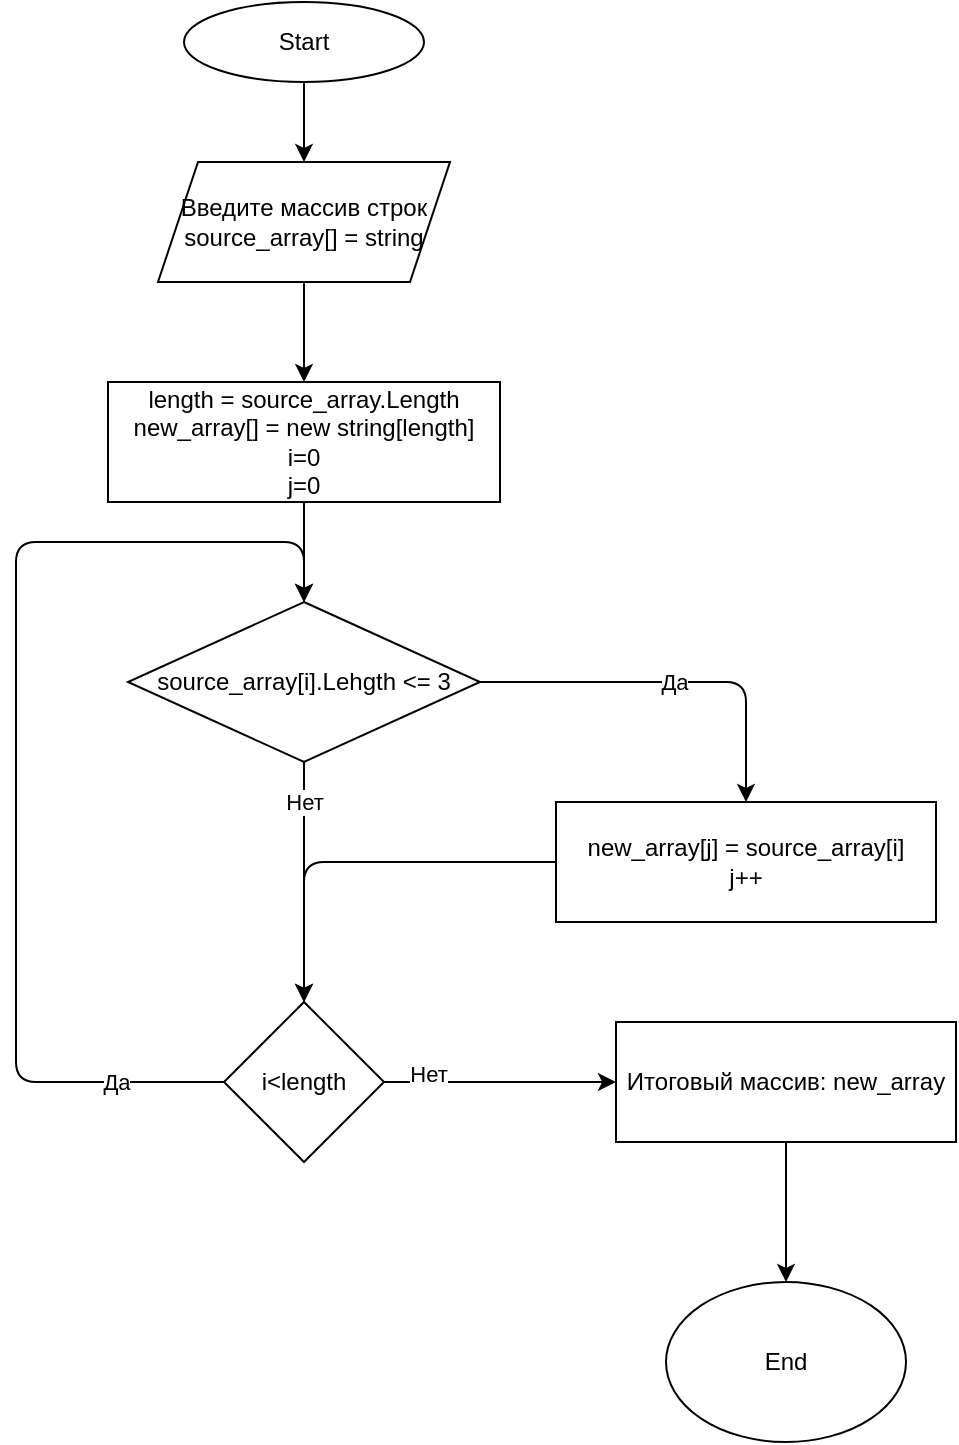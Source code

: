 <mxfile>
    <diagram id="6mZmWcBMEIgmHNoXdNsx" name="Page-1">
        <mxGraphModel dx="881" dy="416" grid="1" gridSize="10" guides="1" tooltips="1" connect="1" arrows="1" fold="1" page="1" pageScale="1" pageWidth="827" pageHeight="1169" math="0" shadow="0">
            <root>
                <mxCell id="0"/>
                <mxCell id="1" parent="0"/>
                <mxCell id="5" style="edgeStyle=none;html=1;exitX=0.5;exitY=1;exitDx=0;exitDy=0;" edge="1" parent="1" source="2" target="4">
                    <mxGeometry relative="1" as="geometry"/>
                </mxCell>
                <mxCell id="2" value="Start" style="ellipse;whiteSpace=wrap;html=1;" vertex="1" parent="1">
                    <mxGeometry x="294" y="20" width="120" height="40" as="geometry"/>
                </mxCell>
                <mxCell id="15" style="edgeStyle=none;html=1;exitX=0.5;exitY=1;exitDx=0;exitDy=0;" edge="1" parent="1" source="3" target="8">
                    <mxGeometry relative="1" as="geometry"/>
                </mxCell>
                <mxCell id="3" value="length = source_array.Length&lt;br&gt;new_array[] = new string[length]&lt;br&gt;i=0&lt;br&gt;j=0" style="rounded=0;whiteSpace=wrap;html=1;" vertex="1" parent="1">
                    <mxGeometry x="256" y="210" width="196" height="60" as="geometry"/>
                </mxCell>
                <mxCell id="6" style="edgeStyle=none;html=1;exitX=0.5;exitY=1;exitDx=0;exitDy=0;" edge="1" parent="1" source="4" target="3">
                    <mxGeometry relative="1" as="geometry"/>
                </mxCell>
                <mxCell id="4" value="Введите массив строк&lt;br&gt;source_array[] = string" style="shape=parallelogram;perimeter=parallelogramPerimeter;whiteSpace=wrap;html=1;fixedSize=1;" vertex="1" parent="1">
                    <mxGeometry x="281" y="100" width="146" height="60" as="geometry"/>
                </mxCell>
                <mxCell id="13" style="edgeStyle=none;html=1;exitX=0;exitY=0.5;exitDx=0;exitDy=0;entryX=0.5;entryY=0;entryDx=0;entryDy=0;" edge="1" parent="1" source="7" target="12">
                    <mxGeometry relative="1" as="geometry">
                        <Array as="points">
                            <mxPoint x="354" y="450"/>
                        </Array>
                    </mxGeometry>
                </mxCell>
                <mxCell id="7" value="new_array[j] = source_array[i]&lt;br&gt;j++" style="rounded=0;whiteSpace=wrap;html=1;" vertex="1" parent="1">
                    <mxGeometry x="480" y="420" width="190" height="60" as="geometry"/>
                </mxCell>
                <mxCell id="10" value="Нет" style="edgeStyle=none;html=1;exitX=0.5;exitY=1;exitDx=0;exitDy=0;entryX=0.5;entryY=0;entryDx=0;entryDy=0;" edge="1" parent="1" source="8" target="12">
                    <mxGeometry x="-0.667" relative="1" as="geometry">
                        <mxPoint x="354" y="470" as="targetPoint"/>
                        <mxPoint as="offset"/>
                    </mxGeometry>
                </mxCell>
                <mxCell id="11" value="Да" style="edgeStyle=none;html=1;exitX=1;exitY=0.5;exitDx=0;exitDy=0;entryX=0.5;entryY=0;entryDx=0;entryDy=0;" edge="1" parent="1" source="8" target="7">
                    <mxGeometry relative="1" as="geometry">
                        <Array as="points">
                            <mxPoint x="575" y="360"/>
                        </Array>
                    </mxGeometry>
                </mxCell>
                <mxCell id="8" value="source_array[i].Lehgth &amp;lt;= 3" style="rhombus;whiteSpace=wrap;html=1;" vertex="1" parent="1">
                    <mxGeometry x="266" y="320" width="176" height="80" as="geometry"/>
                </mxCell>
                <mxCell id="14" value="Да" style="edgeStyle=none;html=1;exitX=0;exitY=0.5;exitDx=0;exitDy=0;entryX=0.5;entryY=0;entryDx=0;entryDy=0;" edge="1" parent="1" source="12" target="8">
                    <mxGeometry x="-0.803" relative="1" as="geometry">
                        <mxPoint x="230" y="298" as="targetPoint"/>
                        <Array as="points">
                            <mxPoint x="210" y="560"/>
                            <mxPoint x="210" y="290"/>
                            <mxPoint x="354" y="290"/>
                        </Array>
                        <mxPoint as="offset"/>
                    </mxGeometry>
                </mxCell>
                <mxCell id="17" style="edgeStyle=none;html=1;exitX=1;exitY=0.5;exitDx=0;exitDy=0;entryX=0;entryY=0.5;entryDx=0;entryDy=0;" edge="1" parent="1" source="12" target="16">
                    <mxGeometry relative="1" as="geometry"/>
                </mxCell>
                <mxCell id="18" value="Нет" style="edgeLabel;html=1;align=center;verticalAlign=middle;resizable=0;points=[];" vertex="1" connectable="0" parent="17">
                    <mxGeometry x="-0.621" y="4" relative="1" as="geometry">
                        <mxPoint as="offset"/>
                    </mxGeometry>
                </mxCell>
                <mxCell id="12" value="i&amp;lt;length" style="rhombus;whiteSpace=wrap;html=1;" vertex="1" parent="1">
                    <mxGeometry x="314" y="520" width="80" height="80" as="geometry"/>
                </mxCell>
                <mxCell id="21" style="edgeStyle=none;html=1;exitX=0.5;exitY=1;exitDx=0;exitDy=0;entryX=0.5;entryY=0;entryDx=0;entryDy=0;" edge="1" parent="1" source="16" target="20">
                    <mxGeometry relative="1" as="geometry"/>
                </mxCell>
                <mxCell id="16" value="Итоговый массив: new_array" style="rounded=0;whiteSpace=wrap;html=1;" vertex="1" parent="1">
                    <mxGeometry x="510" y="530" width="170" height="60" as="geometry"/>
                </mxCell>
                <mxCell id="20" value="End" style="ellipse;whiteSpace=wrap;html=1;" vertex="1" parent="1">
                    <mxGeometry x="535" y="660" width="120" height="80" as="geometry"/>
                </mxCell>
            </root>
        </mxGraphModel>
    </diagram>
</mxfile>